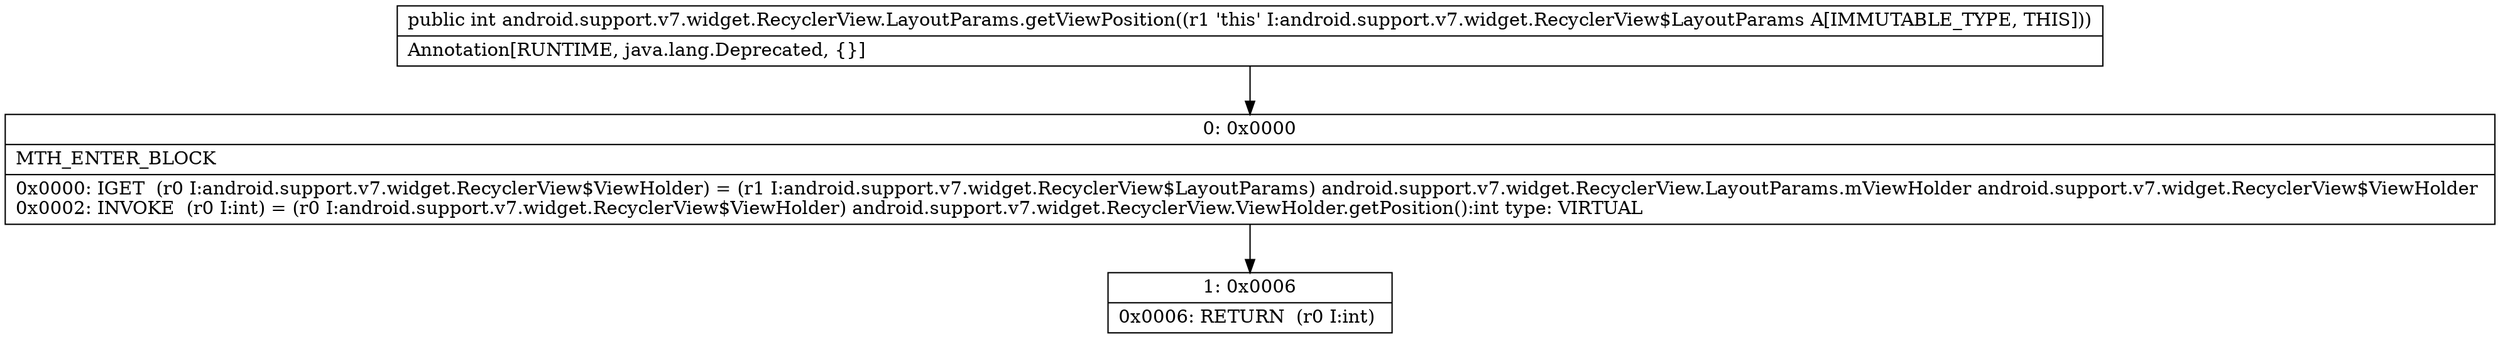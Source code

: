 digraph "CFG forandroid.support.v7.widget.RecyclerView.LayoutParams.getViewPosition()I" {
Node_0 [shape=record,label="{0\:\ 0x0000|MTH_ENTER_BLOCK\l|0x0000: IGET  (r0 I:android.support.v7.widget.RecyclerView$ViewHolder) = (r1 I:android.support.v7.widget.RecyclerView$LayoutParams) android.support.v7.widget.RecyclerView.LayoutParams.mViewHolder android.support.v7.widget.RecyclerView$ViewHolder \l0x0002: INVOKE  (r0 I:int) = (r0 I:android.support.v7.widget.RecyclerView$ViewHolder) android.support.v7.widget.RecyclerView.ViewHolder.getPosition():int type: VIRTUAL \l}"];
Node_1 [shape=record,label="{1\:\ 0x0006|0x0006: RETURN  (r0 I:int) \l}"];
MethodNode[shape=record,label="{public int android.support.v7.widget.RecyclerView.LayoutParams.getViewPosition((r1 'this' I:android.support.v7.widget.RecyclerView$LayoutParams A[IMMUTABLE_TYPE, THIS]))  | Annotation[RUNTIME, java.lang.Deprecated, \{\}]\l}"];
MethodNode -> Node_0;
Node_0 -> Node_1;
}

